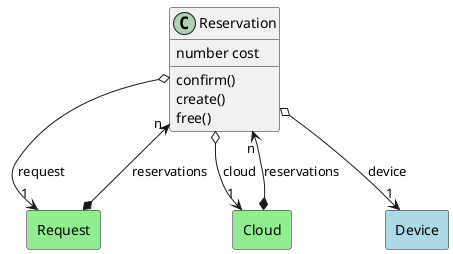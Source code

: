 @startuml

class "Reservation" as Model {
 number cost

 confirm()
 create()
 free()
 
}

rectangle "Device" as Device #lightblue {
}

Model o--> "1" Device : device


rectangle "Request" as Request #lightblue {
}

Model o--> "1" Request : request


rectangle "Cloud" as Cloud #lightblue {
}

Model o--> "1" Cloud : cloud




    rectangle "Cloud" as Cloud #lightgreen {
    }
    
        Cloud   *--> "n" Model : "reservations"
    
    rectangle "Request" as Request #lightgreen {
    }
    
        Request   *--> "n" Model : "reservations"
    

@enduml
